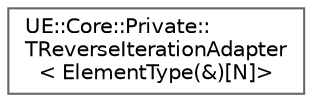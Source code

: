 digraph "Graphical Class Hierarchy"
{
 // INTERACTIVE_SVG=YES
 // LATEX_PDF_SIZE
  bgcolor="transparent";
  edge [fontname=Helvetica,fontsize=10,labelfontname=Helvetica,labelfontsize=10];
  node [fontname=Helvetica,fontsize=10,shape=box,height=0.2,width=0.4];
  rankdir="LR";
  Node0 [id="Node000000",label="UE::Core::Private::\lTReverseIterationAdapter\l\< ElementType(&)[N]\>",height=0.2,width=0.4,color="grey40", fillcolor="white", style="filled",URL="$d5/da5/structUE_1_1Core_1_1Private_1_1TReverseIterationAdapter_3_01ElementType_07_6_08_0fN_0e_4.html",tooltip=" "];
}
